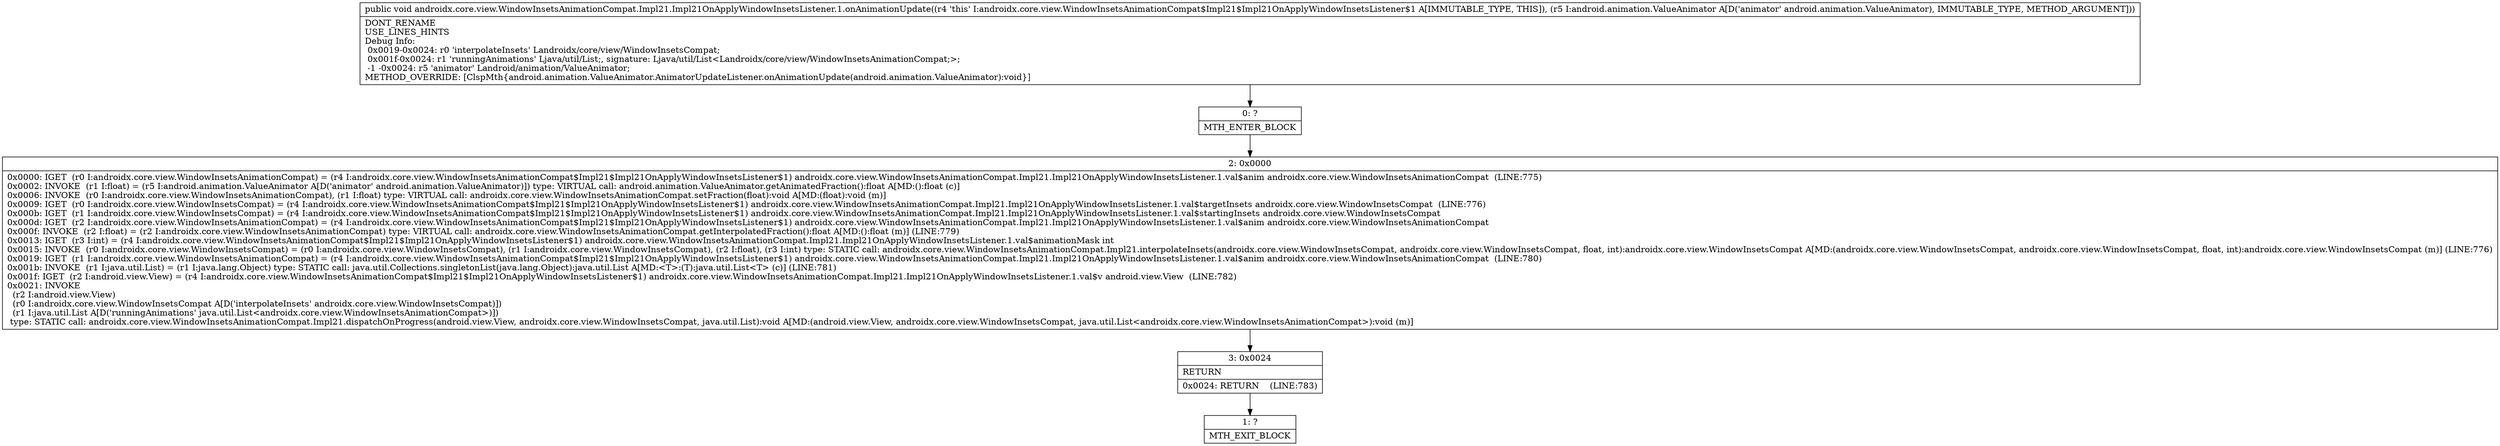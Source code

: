 digraph "CFG forandroidx.core.view.WindowInsetsAnimationCompat.Impl21.Impl21OnApplyWindowInsetsListener.1.onAnimationUpdate(Landroid\/animation\/ValueAnimator;)V" {
Node_0 [shape=record,label="{0\:\ ?|MTH_ENTER_BLOCK\l}"];
Node_2 [shape=record,label="{2\:\ 0x0000|0x0000: IGET  (r0 I:androidx.core.view.WindowInsetsAnimationCompat) = (r4 I:androidx.core.view.WindowInsetsAnimationCompat$Impl21$Impl21OnApplyWindowInsetsListener$1) androidx.core.view.WindowInsetsAnimationCompat.Impl21.Impl21OnApplyWindowInsetsListener.1.val$anim androidx.core.view.WindowInsetsAnimationCompat  (LINE:775)\l0x0002: INVOKE  (r1 I:float) = (r5 I:android.animation.ValueAnimator A[D('animator' android.animation.ValueAnimator)]) type: VIRTUAL call: android.animation.ValueAnimator.getAnimatedFraction():float A[MD:():float (c)]\l0x0006: INVOKE  (r0 I:androidx.core.view.WindowInsetsAnimationCompat), (r1 I:float) type: VIRTUAL call: androidx.core.view.WindowInsetsAnimationCompat.setFraction(float):void A[MD:(float):void (m)]\l0x0009: IGET  (r0 I:androidx.core.view.WindowInsetsCompat) = (r4 I:androidx.core.view.WindowInsetsAnimationCompat$Impl21$Impl21OnApplyWindowInsetsListener$1) androidx.core.view.WindowInsetsAnimationCompat.Impl21.Impl21OnApplyWindowInsetsListener.1.val$targetInsets androidx.core.view.WindowInsetsCompat  (LINE:776)\l0x000b: IGET  (r1 I:androidx.core.view.WindowInsetsCompat) = (r4 I:androidx.core.view.WindowInsetsAnimationCompat$Impl21$Impl21OnApplyWindowInsetsListener$1) androidx.core.view.WindowInsetsAnimationCompat.Impl21.Impl21OnApplyWindowInsetsListener.1.val$startingInsets androidx.core.view.WindowInsetsCompat \l0x000d: IGET  (r2 I:androidx.core.view.WindowInsetsAnimationCompat) = (r4 I:androidx.core.view.WindowInsetsAnimationCompat$Impl21$Impl21OnApplyWindowInsetsListener$1) androidx.core.view.WindowInsetsAnimationCompat.Impl21.Impl21OnApplyWindowInsetsListener.1.val$anim androidx.core.view.WindowInsetsAnimationCompat \l0x000f: INVOKE  (r2 I:float) = (r2 I:androidx.core.view.WindowInsetsAnimationCompat) type: VIRTUAL call: androidx.core.view.WindowInsetsAnimationCompat.getInterpolatedFraction():float A[MD:():float (m)] (LINE:779)\l0x0013: IGET  (r3 I:int) = (r4 I:androidx.core.view.WindowInsetsAnimationCompat$Impl21$Impl21OnApplyWindowInsetsListener$1) androidx.core.view.WindowInsetsAnimationCompat.Impl21.Impl21OnApplyWindowInsetsListener.1.val$animationMask int \l0x0015: INVOKE  (r0 I:androidx.core.view.WindowInsetsCompat) = (r0 I:androidx.core.view.WindowInsetsCompat), (r1 I:androidx.core.view.WindowInsetsCompat), (r2 I:float), (r3 I:int) type: STATIC call: androidx.core.view.WindowInsetsAnimationCompat.Impl21.interpolateInsets(androidx.core.view.WindowInsetsCompat, androidx.core.view.WindowInsetsCompat, float, int):androidx.core.view.WindowInsetsCompat A[MD:(androidx.core.view.WindowInsetsCompat, androidx.core.view.WindowInsetsCompat, float, int):androidx.core.view.WindowInsetsCompat (m)] (LINE:776)\l0x0019: IGET  (r1 I:androidx.core.view.WindowInsetsAnimationCompat) = (r4 I:androidx.core.view.WindowInsetsAnimationCompat$Impl21$Impl21OnApplyWindowInsetsListener$1) androidx.core.view.WindowInsetsAnimationCompat.Impl21.Impl21OnApplyWindowInsetsListener.1.val$anim androidx.core.view.WindowInsetsAnimationCompat  (LINE:780)\l0x001b: INVOKE  (r1 I:java.util.List) = (r1 I:java.lang.Object) type: STATIC call: java.util.Collections.singletonList(java.lang.Object):java.util.List A[MD:\<T\>:(T):java.util.List\<T\> (c)] (LINE:781)\l0x001f: IGET  (r2 I:android.view.View) = (r4 I:androidx.core.view.WindowInsetsAnimationCompat$Impl21$Impl21OnApplyWindowInsetsListener$1) androidx.core.view.WindowInsetsAnimationCompat.Impl21.Impl21OnApplyWindowInsetsListener.1.val$v android.view.View  (LINE:782)\l0x0021: INVOKE  \l  (r2 I:android.view.View)\l  (r0 I:androidx.core.view.WindowInsetsCompat A[D('interpolateInsets' androidx.core.view.WindowInsetsCompat)])\l  (r1 I:java.util.List A[D('runningAnimations' java.util.List\<androidx.core.view.WindowInsetsAnimationCompat\>)])\l type: STATIC call: androidx.core.view.WindowInsetsAnimationCompat.Impl21.dispatchOnProgress(android.view.View, androidx.core.view.WindowInsetsCompat, java.util.List):void A[MD:(android.view.View, androidx.core.view.WindowInsetsCompat, java.util.List\<androidx.core.view.WindowInsetsAnimationCompat\>):void (m)]\l}"];
Node_3 [shape=record,label="{3\:\ 0x0024|RETURN\l|0x0024: RETURN    (LINE:783)\l}"];
Node_1 [shape=record,label="{1\:\ ?|MTH_EXIT_BLOCK\l}"];
MethodNode[shape=record,label="{public void androidx.core.view.WindowInsetsAnimationCompat.Impl21.Impl21OnApplyWindowInsetsListener.1.onAnimationUpdate((r4 'this' I:androidx.core.view.WindowInsetsAnimationCompat$Impl21$Impl21OnApplyWindowInsetsListener$1 A[IMMUTABLE_TYPE, THIS]), (r5 I:android.animation.ValueAnimator A[D('animator' android.animation.ValueAnimator), IMMUTABLE_TYPE, METHOD_ARGUMENT]))  | DONT_RENAME\lUSE_LINES_HINTS\lDebug Info:\l  0x0019\-0x0024: r0 'interpolateInsets' Landroidx\/core\/view\/WindowInsetsCompat;\l  0x001f\-0x0024: r1 'runningAnimations' Ljava\/util\/List;, signature: Ljava\/util\/List\<Landroidx\/core\/view\/WindowInsetsAnimationCompat;\>;\l  \-1 \-0x0024: r5 'animator' Landroid\/animation\/ValueAnimator;\lMETHOD_OVERRIDE: [ClspMth\{android.animation.ValueAnimator.AnimatorUpdateListener.onAnimationUpdate(android.animation.ValueAnimator):void\}]\l}"];
MethodNode -> Node_0;Node_0 -> Node_2;
Node_2 -> Node_3;
Node_3 -> Node_1;
}

